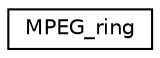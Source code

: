 digraph "Graphical Class Hierarchy"
{
 // LATEX_PDF_SIZE
  edge [fontname="Helvetica",fontsize="10",labelfontname="Helvetica",labelfontsize="10"];
  node [fontname="Helvetica",fontsize="10",shape=record];
  rankdir="LR";
  Node0 [label="MPEG_ring",height=0.2,width=0.4,color="black", fillcolor="white", style="filled",URL="$d0/d25/classMPEG__ring.html",tooltip=" "];
}
